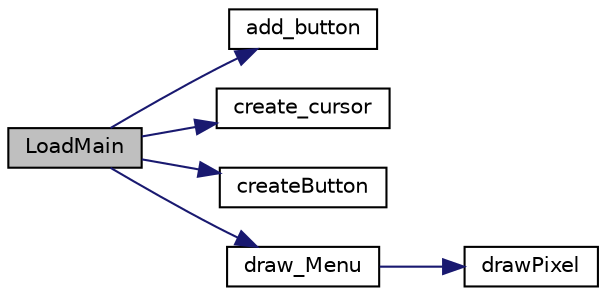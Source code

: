 digraph "LoadMain"
{
 // LATEX_PDF_SIZE
  edge [fontname="Helvetica",fontsize="10",labelfontname="Helvetica",labelfontsize="10"];
  node [fontname="Helvetica",fontsize="10",shape=record];
  rankdir="LR";
  Node1 [label="LoadMain",height=0.2,width=0.4,color="black", fillcolor="grey75", style="filled", fontcolor="black",tooltip="Loads the main menu xpm, it's buttons, and draws the menu."];
  Node1 -> Node2 [color="midnightblue",fontsize="10",style="solid",fontname="Helvetica"];
  Node2 [label="add_button",height=0.2,width=0.4,color="black", fillcolor="white", style="filled",URL="$_buttons_8c.html#a1a30ae39d684716ecba2f9c5e2fa90c4",tooltip="Adds the button to the current_background img."];
  Node1 -> Node3 [color="midnightblue",fontsize="10",style="solid",fontname="Helvetica"];
  Node3 [label="create_cursor",height=0.2,width=0.4,color="black", fillcolor="white", style="filled",URL="$mouse_8c.html#a234572e3817a4f64b8a83a84fcbdb776",tooltip="Create a cursor object."];
  Node1 -> Node4 [color="midnightblue",fontsize="10",style="solid",fontname="Helvetica"];
  Node4 [label="createButton",height=0.2,width=0.4,color="black", fillcolor="white", style="filled",URL="$_buttons_8c.html#a6f7167cea85cc80823166bfe23e6e0c2",tooltip="Create a Button object."];
  Node1 -> Node5 [color="midnightblue",fontsize="10",style="solid",fontname="Helvetica"];
  Node5 [label="draw_Menu",height=0.2,width=0.4,color="black", fillcolor="white", style="filled",URL="$_menus_8c.html#a85eb4dfebd2e93a5df2eb92041652bc4",tooltip="Draws the current_background."];
  Node5 -> Node6 [color="midnightblue",fontsize="10",style="solid",fontname="Helvetica"];
  Node6 [label="drawPixel",height=0.2,width=0.4,color="black", fillcolor="white", style="filled",URL="$_videocard_8c.html#a6091a4bd04596e6e8e39b7dee1e1b118",tooltip="Draws a certain pixel with a specific colour in the secondary buffer."];
}
